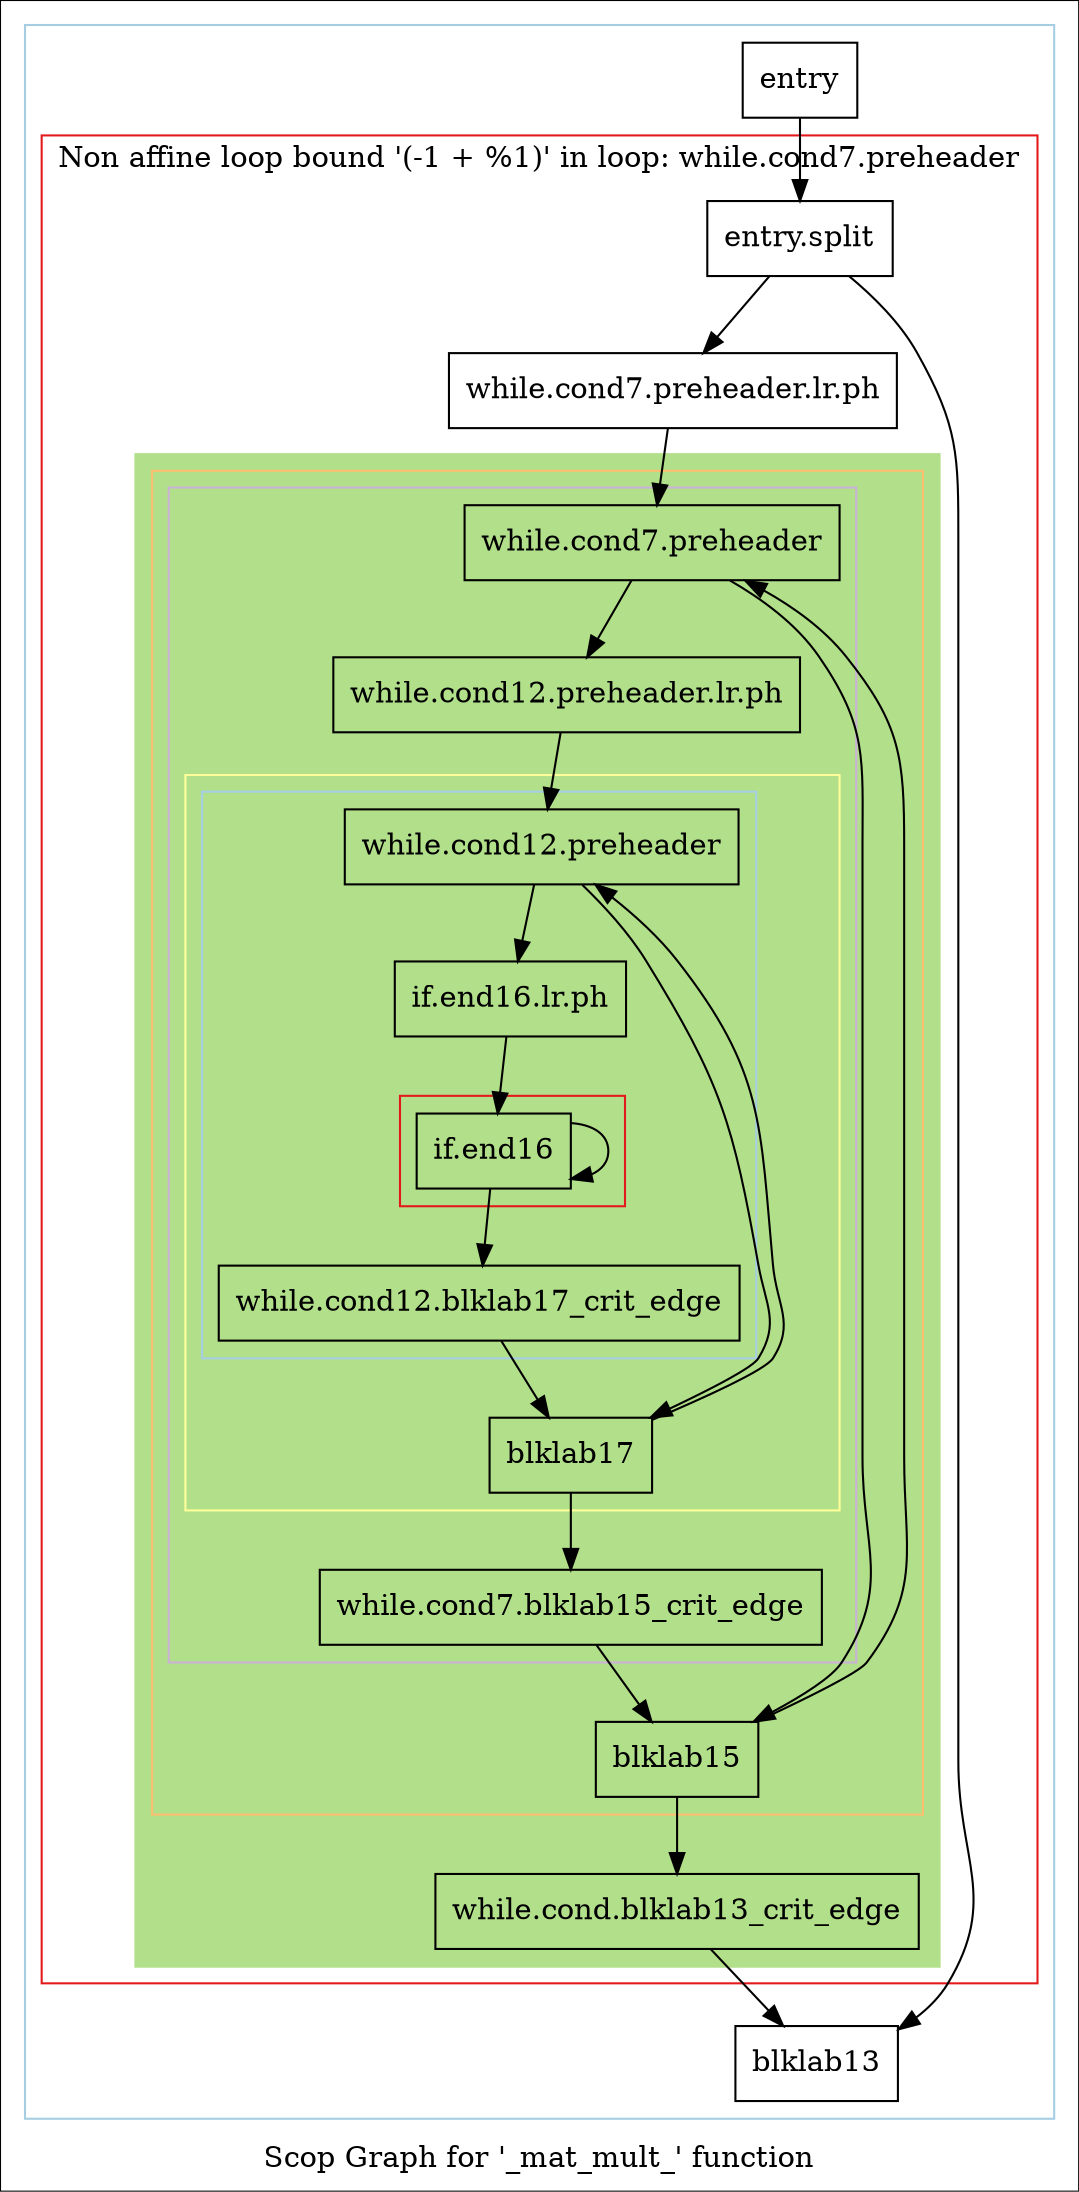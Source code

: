 digraph "Scop Graph for '_mat_mult_' function" {
	label="Scop Graph for '_mat_mult_' function";

	Node0xcd29dc0 [shape=record,label="{entry}"];
	Node0xcd29dc0 -> Node0xcd1d190;
	Node0xcd1d190 [shape=record,label="{entry.split}"];
	Node0xcd1d190 -> Node0xcd3d2c0;
	Node0xcd1d190 -> Node0xcd30ba0;
	Node0xcd3d2c0 [shape=record,label="{while.cond7.preheader.lr.ph}"];
	Node0xcd3d2c0 -> Node0xcd29b70;
	Node0xcd29b70 [shape=record,label="{while.cond7.preheader}"];
	Node0xcd29b70 -> Node0xcd2af60;
	Node0xcd29b70 -> Node0xcd2af80;
	Node0xcd2af60 [shape=record,label="{while.cond12.preheader.lr.ph}"];
	Node0xcd2af60 -> Node0xcd29ac0;
	Node0xcd29ac0 [shape=record,label="{while.cond12.preheader}"];
	Node0xcd29ac0 -> Node0xce0c440;
	Node0xcd29ac0 -> Node0xce0c460;
	Node0xce0c440 [shape=record,label="{if.end16.lr.ph}"];
	Node0xce0c440 -> Node0xce0c4c0;
	Node0xce0c4c0 [shape=record,label="{if.end16}"];
	Node0xce0c4c0 -> Node0xce0c4c0[constraint=false];
	Node0xce0c4c0 -> Node0xcd6b080;
	Node0xcd6b080 [shape=record,label="{while.cond12.blklab17_crit_edge}"];
	Node0xcd6b080 -> Node0xce0c460;
	Node0xce0c460 [shape=record,label="{blklab17}"];
	Node0xce0c460 -> Node0xcd29ac0[constraint=false];
	Node0xce0c460 -> Node0xcd22a50;
	Node0xcd22a50 [shape=record,label="{while.cond7.blklab15_crit_edge}"];
	Node0xcd22a50 -> Node0xcd2af80;
	Node0xcd2af80 [shape=record,label="{blklab15}"];
	Node0xcd2af80 -> Node0xcd29b70[constraint=false];
	Node0xcd2af80 -> Node0xcd13080;
	Node0xcd13080 [shape=record,label="{while.cond.blklab13_crit_edge}"];
	Node0xcd13080 -> Node0xcd30ba0;
	Node0xcd30ba0 [shape=record,label="{blklab13}"];
	colorscheme = "paired12"
        subgraph cluster_0xcd46900 {
          label = "";
          style = solid;
          color = 1
          subgraph cluster_0xce04080 {
            label = "Non affine loop bound '(-1 + %1)' in loop: while.cond7.preheader";
            style = solid;
            color = 6
            subgraph cluster_0xcd357e0 {
              label = "";
              style = filled;
              color = 3              subgraph cluster_0xce127c0 {
                label = "";
                style = solid;
                color = 7
                subgraph cluster_0xcd35020 {
                  label = "";
                  style = solid;
                  color = 9
                  subgraph cluster_0xcd2c810 {
                    label = "";
                    style = solid;
                    color = 11
                    subgraph cluster_0xcd113c0 {
                      label = "";
                      style = solid;
                      color = 1
                      subgraph cluster_0xcd45e70 {
                        label = "";
                        style = solid;
                        color = 6
                        Node0xce0c4c0;
                      }
                      Node0xcd29ac0;
                      Node0xce0c440;
                      Node0xcd6b080;
                    }
                    Node0xce0c460;
                  }
                  Node0xcd29b70;
                  Node0xcd2af60;
                  Node0xcd22a50;
                }
                Node0xcd2af80;
              }
              Node0xcd13080;
            }
            Node0xcd1d190;
            Node0xcd3d2c0;
          }
          Node0xcd29dc0;
          Node0xcd30ba0;
        }
}
